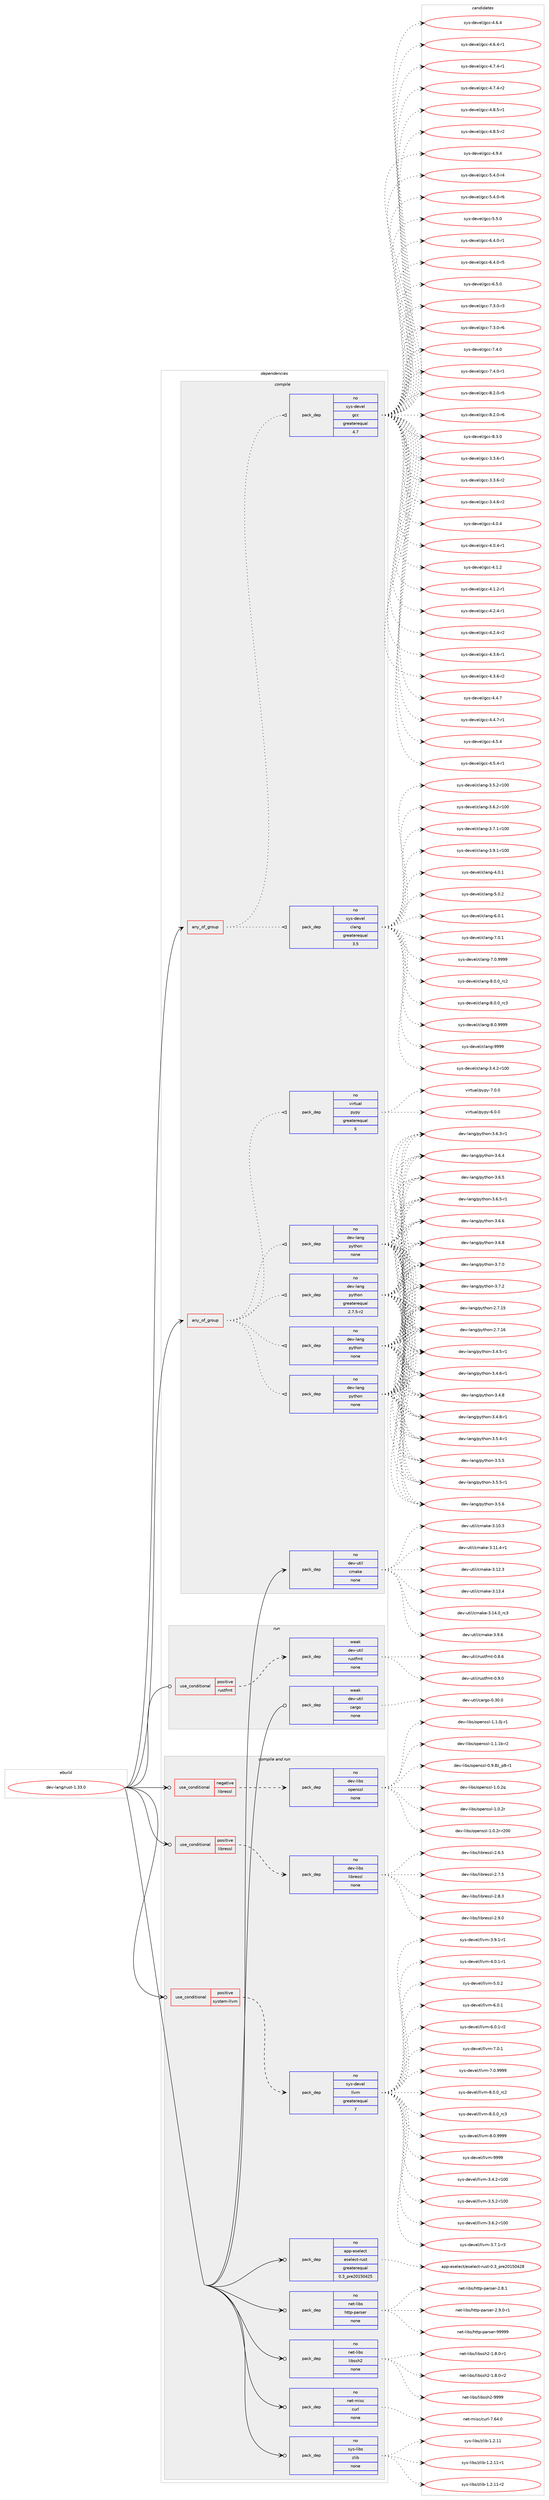 digraph prolog {

# *************
# Graph options
# *************

newrank=true;
concentrate=true;
compound=true;
graph [rankdir=LR,fontname=Helvetica,fontsize=10,ranksep=1.5];#, ranksep=2.5, nodesep=0.2];
edge  [arrowhead=vee];
node  [fontname=Helvetica,fontsize=10];

# **********
# The ebuild
# **********

subgraph cluster_leftcol {
color=gray;
rank=same;
label=<<i>ebuild</i>>;
id [label="dev-lang/rust-1.33.0", color=red, width=4, href="../dev-lang/rust-1.33.0.svg"];
}

# ****************
# The dependencies
# ****************

subgraph cluster_midcol {
color=gray;
label=<<i>dependencies</i>>;
subgraph cluster_compile {
fillcolor="#eeeeee";
style=filled;
label=<<i>compile</i>>;
subgraph any22052 {
dependency1362567 [label=<<TABLE BORDER="0" CELLBORDER="1" CELLSPACING="0" CELLPADDING="4"><TR><TD CELLPADDING="10">any_of_group</TD></TR></TABLE>>, shape=none, color=red];subgraph pack975123 {
dependency1362568 [label=<<TABLE BORDER="0" CELLBORDER="1" CELLSPACING="0" CELLPADDING="4" WIDTH="220"><TR><TD ROWSPAN="6" CELLPADDING="30">pack_dep</TD></TR><TR><TD WIDTH="110">no</TD></TR><TR><TD>dev-lang</TD></TR><TR><TD>python</TD></TR><TR><TD>none</TD></TR><TR><TD></TD></TR></TABLE>>, shape=none, color=blue];
}
dependency1362567:e -> dependency1362568:w [weight=20,style="dotted",arrowhead="oinv"];
subgraph pack975124 {
dependency1362569 [label=<<TABLE BORDER="0" CELLBORDER="1" CELLSPACING="0" CELLPADDING="4" WIDTH="220"><TR><TD ROWSPAN="6" CELLPADDING="30">pack_dep</TD></TR><TR><TD WIDTH="110">no</TD></TR><TR><TD>dev-lang</TD></TR><TR><TD>python</TD></TR><TR><TD>none</TD></TR><TR><TD></TD></TR></TABLE>>, shape=none, color=blue];
}
dependency1362567:e -> dependency1362569:w [weight=20,style="dotted",arrowhead="oinv"];
subgraph pack975125 {
dependency1362570 [label=<<TABLE BORDER="0" CELLBORDER="1" CELLSPACING="0" CELLPADDING="4" WIDTH="220"><TR><TD ROWSPAN="6" CELLPADDING="30">pack_dep</TD></TR><TR><TD WIDTH="110">no</TD></TR><TR><TD>dev-lang</TD></TR><TR><TD>python</TD></TR><TR><TD>none</TD></TR><TR><TD></TD></TR></TABLE>>, shape=none, color=blue];
}
dependency1362567:e -> dependency1362570:w [weight=20,style="dotted",arrowhead="oinv"];
subgraph pack975126 {
dependency1362571 [label=<<TABLE BORDER="0" CELLBORDER="1" CELLSPACING="0" CELLPADDING="4" WIDTH="220"><TR><TD ROWSPAN="6" CELLPADDING="30">pack_dep</TD></TR><TR><TD WIDTH="110">no</TD></TR><TR><TD>dev-lang</TD></TR><TR><TD>python</TD></TR><TR><TD>greaterequal</TD></TR><TR><TD>2.7.5-r2</TD></TR></TABLE>>, shape=none, color=blue];
}
dependency1362567:e -> dependency1362571:w [weight=20,style="dotted",arrowhead="oinv"];
subgraph pack975127 {
dependency1362572 [label=<<TABLE BORDER="0" CELLBORDER="1" CELLSPACING="0" CELLPADDING="4" WIDTH="220"><TR><TD ROWSPAN="6" CELLPADDING="30">pack_dep</TD></TR><TR><TD WIDTH="110">no</TD></TR><TR><TD>virtual</TD></TR><TR><TD>pypy</TD></TR><TR><TD>greaterequal</TD></TR><TR><TD>5</TD></TR></TABLE>>, shape=none, color=blue];
}
dependency1362567:e -> dependency1362572:w [weight=20,style="dotted",arrowhead="oinv"];
}
id:e -> dependency1362567:w [weight=20,style="solid",arrowhead="vee"];
subgraph any22053 {
dependency1362573 [label=<<TABLE BORDER="0" CELLBORDER="1" CELLSPACING="0" CELLPADDING="4"><TR><TD CELLPADDING="10">any_of_group</TD></TR></TABLE>>, shape=none, color=red];subgraph pack975128 {
dependency1362574 [label=<<TABLE BORDER="0" CELLBORDER="1" CELLSPACING="0" CELLPADDING="4" WIDTH="220"><TR><TD ROWSPAN="6" CELLPADDING="30">pack_dep</TD></TR><TR><TD WIDTH="110">no</TD></TR><TR><TD>sys-devel</TD></TR><TR><TD>gcc</TD></TR><TR><TD>greaterequal</TD></TR><TR><TD>4.7</TD></TR></TABLE>>, shape=none, color=blue];
}
dependency1362573:e -> dependency1362574:w [weight=20,style="dotted",arrowhead="oinv"];
subgraph pack975129 {
dependency1362575 [label=<<TABLE BORDER="0" CELLBORDER="1" CELLSPACING="0" CELLPADDING="4" WIDTH="220"><TR><TD ROWSPAN="6" CELLPADDING="30">pack_dep</TD></TR><TR><TD WIDTH="110">no</TD></TR><TR><TD>sys-devel</TD></TR><TR><TD>clang</TD></TR><TR><TD>greaterequal</TD></TR><TR><TD>3.5</TD></TR></TABLE>>, shape=none, color=blue];
}
dependency1362573:e -> dependency1362575:w [weight=20,style="dotted",arrowhead="oinv"];
}
id:e -> dependency1362573:w [weight=20,style="solid",arrowhead="vee"];
subgraph pack975130 {
dependency1362576 [label=<<TABLE BORDER="0" CELLBORDER="1" CELLSPACING="0" CELLPADDING="4" WIDTH="220"><TR><TD ROWSPAN="6" CELLPADDING="30">pack_dep</TD></TR><TR><TD WIDTH="110">no</TD></TR><TR><TD>dev-util</TD></TR><TR><TD>cmake</TD></TR><TR><TD>none</TD></TR><TR><TD></TD></TR></TABLE>>, shape=none, color=blue];
}
id:e -> dependency1362576:w [weight=20,style="solid",arrowhead="vee"];
}
subgraph cluster_compileandrun {
fillcolor="#eeeeee";
style=filled;
label=<<i>compile and run</i>>;
subgraph cond364840 {
dependency1362577 [label=<<TABLE BORDER="0" CELLBORDER="1" CELLSPACING="0" CELLPADDING="4"><TR><TD ROWSPAN="3" CELLPADDING="10">use_conditional</TD></TR><TR><TD>negative</TD></TR><TR><TD>libressl</TD></TR></TABLE>>, shape=none, color=red];
subgraph pack975131 {
dependency1362578 [label=<<TABLE BORDER="0" CELLBORDER="1" CELLSPACING="0" CELLPADDING="4" WIDTH="220"><TR><TD ROWSPAN="6" CELLPADDING="30">pack_dep</TD></TR><TR><TD WIDTH="110">no</TD></TR><TR><TD>dev-libs</TD></TR><TR><TD>openssl</TD></TR><TR><TD>none</TD></TR><TR><TD></TD></TR></TABLE>>, shape=none, color=blue];
}
dependency1362577:e -> dependency1362578:w [weight=20,style="dashed",arrowhead="vee"];
}
id:e -> dependency1362577:w [weight=20,style="solid",arrowhead="odotvee"];
subgraph cond364841 {
dependency1362579 [label=<<TABLE BORDER="0" CELLBORDER="1" CELLSPACING="0" CELLPADDING="4"><TR><TD ROWSPAN="3" CELLPADDING="10">use_conditional</TD></TR><TR><TD>positive</TD></TR><TR><TD>libressl</TD></TR></TABLE>>, shape=none, color=red];
subgraph pack975132 {
dependency1362580 [label=<<TABLE BORDER="0" CELLBORDER="1" CELLSPACING="0" CELLPADDING="4" WIDTH="220"><TR><TD ROWSPAN="6" CELLPADDING="30">pack_dep</TD></TR><TR><TD WIDTH="110">no</TD></TR><TR><TD>dev-libs</TD></TR><TR><TD>libressl</TD></TR><TR><TD>none</TD></TR><TR><TD></TD></TR></TABLE>>, shape=none, color=blue];
}
dependency1362579:e -> dependency1362580:w [weight=20,style="dashed",arrowhead="vee"];
}
id:e -> dependency1362579:w [weight=20,style="solid",arrowhead="odotvee"];
subgraph cond364842 {
dependency1362581 [label=<<TABLE BORDER="0" CELLBORDER="1" CELLSPACING="0" CELLPADDING="4"><TR><TD ROWSPAN="3" CELLPADDING="10">use_conditional</TD></TR><TR><TD>positive</TD></TR><TR><TD>system-llvm</TD></TR></TABLE>>, shape=none, color=red];
subgraph pack975133 {
dependency1362582 [label=<<TABLE BORDER="0" CELLBORDER="1" CELLSPACING="0" CELLPADDING="4" WIDTH="220"><TR><TD ROWSPAN="6" CELLPADDING="30">pack_dep</TD></TR><TR><TD WIDTH="110">no</TD></TR><TR><TD>sys-devel</TD></TR><TR><TD>llvm</TD></TR><TR><TD>greaterequal</TD></TR><TR><TD>7</TD></TR></TABLE>>, shape=none, color=blue];
}
dependency1362581:e -> dependency1362582:w [weight=20,style="dashed",arrowhead="vee"];
}
id:e -> dependency1362581:w [weight=20,style="solid",arrowhead="odotvee"];
subgraph pack975134 {
dependency1362583 [label=<<TABLE BORDER="0" CELLBORDER="1" CELLSPACING="0" CELLPADDING="4" WIDTH="220"><TR><TD ROWSPAN="6" CELLPADDING="30">pack_dep</TD></TR><TR><TD WIDTH="110">no</TD></TR><TR><TD>app-eselect</TD></TR><TR><TD>eselect-rust</TD></TR><TR><TD>greaterequal</TD></TR><TR><TD>0.3_pre20150425</TD></TR></TABLE>>, shape=none, color=blue];
}
id:e -> dependency1362583:w [weight=20,style="solid",arrowhead="odotvee"];
subgraph pack975135 {
dependency1362584 [label=<<TABLE BORDER="0" CELLBORDER="1" CELLSPACING="0" CELLPADDING="4" WIDTH="220"><TR><TD ROWSPAN="6" CELLPADDING="30">pack_dep</TD></TR><TR><TD WIDTH="110">no</TD></TR><TR><TD>net-libs</TD></TR><TR><TD>http-parser</TD></TR><TR><TD>none</TD></TR><TR><TD></TD></TR></TABLE>>, shape=none, color=blue];
}
id:e -> dependency1362584:w [weight=20,style="solid",arrowhead="odotvee"];
subgraph pack975136 {
dependency1362585 [label=<<TABLE BORDER="0" CELLBORDER="1" CELLSPACING="0" CELLPADDING="4" WIDTH="220"><TR><TD ROWSPAN="6" CELLPADDING="30">pack_dep</TD></TR><TR><TD WIDTH="110">no</TD></TR><TR><TD>net-libs</TD></TR><TR><TD>libssh2</TD></TR><TR><TD>none</TD></TR><TR><TD></TD></TR></TABLE>>, shape=none, color=blue];
}
id:e -> dependency1362585:w [weight=20,style="solid",arrowhead="odotvee"];
subgraph pack975137 {
dependency1362586 [label=<<TABLE BORDER="0" CELLBORDER="1" CELLSPACING="0" CELLPADDING="4" WIDTH="220"><TR><TD ROWSPAN="6" CELLPADDING="30">pack_dep</TD></TR><TR><TD WIDTH="110">no</TD></TR><TR><TD>net-misc</TD></TR><TR><TD>curl</TD></TR><TR><TD>none</TD></TR><TR><TD></TD></TR></TABLE>>, shape=none, color=blue];
}
id:e -> dependency1362586:w [weight=20,style="solid",arrowhead="odotvee"];
subgraph pack975138 {
dependency1362587 [label=<<TABLE BORDER="0" CELLBORDER="1" CELLSPACING="0" CELLPADDING="4" WIDTH="220"><TR><TD ROWSPAN="6" CELLPADDING="30">pack_dep</TD></TR><TR><TD WIDTH="110">no</TD></TR><TR><TD>sys-libs</TD></TR><TR><TD>zlib</TD></TR><TR><TD>none</TD></TR><TR><TD></TD></TR></TABLE>>, shape=none, color=blue];
}
id:e -> dependency1362587:w [weight=20,style="solid",arrowhead="odotvee"];
}
subgraph cluster_run {
fillcolor="#eeeeee";
style=filled;
label=<<i>run</i>>;
subgraph cond364843 {
dependency1362588 [label=<<TABLE BORDER="0" CELLBORDER="1" CELLSPACING="0" CELLPADDING="4"><TR><TD ROWSPAN="3" CELLPADDING="10">use_conditional</TD></TR><TR><TD>positive</TD></TR><TR><TD>rustfmt</TD></TR></TABLE>>, shape=none, color=red];
subgraph pack975139 {
dependency1362589 [label=<<TABLE BORDER="0" CELLBORDER="1" CELLSPACING="0" CELLPADDING="4" WIDTH="220"><TR><TD ROWSPAN="6" CELLPADDING="30">pack_dep</TD></TR><TR><TD WIDTH="110">weak</TD></TR><TR><TD>dev-util</TD></TR><TR><TD>rustfmt</TD></TR><TR><TD>none</TD></TR><TR><TD></TD></TR></TABLE>>, shape=none, color=blue];
}
dependency1362588:e -> dependency1362589:w [weight=20,style="dashed",arrowhead="vee"];
}
id:e -> dependency1362588:w [weight=20,style="solid",arrowhead="odot"];
subgraph pack975140 {
dependency1362590 [label=<<TABLE BORDER="0" CELLBORDER="1" CELLSPACING="0" CELLPADDING="4" WIDTH="220"><TR><TD ROWSPAN="6" CELLPADDING="30">pack_dep</TD></TR><TR><TD WIDTH="110">weak</TD></TR><TR><TD>dev-util</TD></TR><TR><TD>cargo</TD></TR><TR><TD>none</TD></TR><TR><TD></TD></TR></TABLE>>, shape=none, color=blue];
}
id:e -> dependency1362590:w [weight=20,style="solid",arrowhead="odot"];
}
}

# **************
# The candidates
# **************

subgraph cluster_choices {
rank=same;
color=gray;
label=<<i>candidates</i>>;

subgraph choice975123 {
color=black;
nodesep=1;
choice10010111845108971101034711212111610411111045504655464953 [label="dev-lang/python-2.7.15", color=red, width=4,href="../dev-lang/python-2.7.15.svg"];
choice10010111845108971101034711212111610411111045504655464954 [label="dev-lang/python-2.7.16", color=red, width=4,href="../dev-lang/python-2.7.16.svg"];
choice1001011184510897110103471121211161041111104551465246534511449 [label="dev-lang/python-3.4.5-r1", color=red, width=4,href="../dev-lang/python-3.4.5-r1.svg"];
choice1001011184510897110103471121211161041111104551465246544511449 [label="dev-lang/python-3.4.6-r1", color=red, width=4,href="../dev-lang/python-3.4.6-r1.svg"];
choice100101118451089711010347112121116104111110455146524656 [label="dev-lang/python-3.4.8", color=red, width=4,href="../dev-lang/python-3.4.8.svg"];
choice1001011184510897110103471121211161041111104551465246564511449 [label="dev-lang/python-3.4.8-r1", color=red, width=4,href="../dev-lang/python-3.4.8-r1.svg"];
choice1001011184510897110103471121211161041111104551465346524511449 [label="dev-lang/python-3.5.4-r1", color=red, width=4,href="../dev-lang/python-3.5.4-r1.svg"];
choice100101118451089711010347112121116104111110455146534653 [label="dev-lang/python-3.5.5", color=red, width=4,href="../dev-lang/python-3.5.5.svg"];
choice1001011184510897110103471121211161041111104551465346534511449 [label="dev-lang/python-3.5.5-r1", color=red, width=4,href="../dev-lang/python-3.5.5-r1.svg"];
choice100101118451089711010347112121116104111110455146534654 [label="dev-lang/python-3.5.6", color=red, width=4,href="../dev-lang/python-3.5.6.svg"];
choice1001011184510897110103471121211161041111104551465446514511449 [label="dev-lang/python-3.6.3-r1", color=red, width=4,href="../dev-lang/python-3.6.3-r1.svg"];
choice100101118451089711010347112121116104111110455146544652 [label="dev-lang/python-3.6.4", color=red, width=4,href="../dev-lang/python-3.6.4.svg"];
choice100101118451089711010347112121116104111110455146544653 [label="dev-lang/python-3.6.5", color=red, width=4,href="../dev-lang/python-3.6.5.svg"];
choice1001011184510897110103471121211161041111104551465446534511449 [label="dev-lang/python-3.6.5-r1", color=red, width=4,href="../dev-lang/python-3.6.5-r1.svg"];
choice100101118451089711010347112121116104111110455146544654 [label="dev-lang/python-3.6.6", color=red, width=4,href="../dev-lang/python-3.6.6.svg"];
choice100101118451089711010347112121116104111110455146544656 [label="dev-lang/python-3.6.8", color=red, width=4,href="../dev-lang/python-3.6.8.svg"];
choice100101118451089711010347112121116104111110455146554648 [label="dev-lang/python-3.7.0", color=red, width=4,href="../dev-lang/python-3.7.0.svg"];
choice100101118451089711010347112121116104111110455146554650 [label="dev-lang/python-3.7.2", color=red, width=4,href="../dev-lang/python-3.7.2.svg"];
dependency1362568:e -> choice10010111845108971101034711212111610411111045504655464953:w [style=dotted,weight="100"];
dependency1362568:e -> choice10010111845108971101034711212111610411111045504655464954:w [style=dotted,weight="100"];
dependency1362568:e -> choice1001011184510897110103471121211161041111104551465246534511449:w [style=dotted,weight="100"];
dependency1362568:e -> choice1001011184510897110103471121211161041111104551465246544511449:w [style=dotted,weight="100"];
dependency1362568:e -> choice100101118451089711010347112121116104111110455146524656:w [style=dotted,weight="100"];
dependency1362568:e -> choice1001011184510897110103471121211161041111104551465246564511449:w [style=dotted,weight="100"];
dependency1362568:e -> choice1001011184510897110103471121211161041111104551465346524511449:w [style=dotted,weight="100"];
dependency1362568:e -> choice100101118451089711010347112121116104111110455146534653:w [style=dotted,weight="100"];
dependency1362568:e -> choice1001011184510897110103471121211161041111104551465346534511449:w [style=dotted,weight="100"];
dependency1362568:e -> choice100101118451089711010347112121116104111110455146534654:w [style=dotted,weight="100"];
dependency1362568:e -> choice1001011184510897110103471121211161041111104551465446514511449:w [style=dotted,weight="100"];
dependency1362568:e -> choice100101118451089711010347112121116104111110455146544652:w [style=dotted,weight="100"];
dependency1362568:e -> choice100101118451089711010347112121116104111110455146544653:w [style=dotted,weight="100"];
dependency1362568:e -> choice1001011184510897110103471121211161041111104551465446534511449:w [style=dotted,weight="100"];
dependency1362568:e -> choice100101118451089711010347112121116104111110455146544654:w [style=dotted,weight="100"];
dependency1362568:e -> choice100101118451089711010347112121116104111110455146544656:w [style=dotted,weight="100"];
dependency1362568:e -> choice100101118451089711010347112121116104111110455146554648:w [style=dotted,weight="100"];
dependency1362568:e -> choice100101118451089711010347112121116104111110455146554650:w [style=dotted,weight="100"];
}
subgraph choice975124 {
color=black;
nodesep=1;
choice10010111845108971101034711212111610411111045504655464953 [label="dev-lang/python-2.7.15", color=red, width=4,href="../dev-lang/python-2.7.15.svg"];
choice10010111845108971101034711212111610411111045504655464954 [label="dev-lang/python-2.7.16", color=red, width=4,href="../dev-lang/python-2.7.16.svg"];
choice1001011184510897110103471121211161041111104551465246534511449 [label="dev-lang/python-3.4.5-r1", color=red, width=4,href="../dev-lang/python-3.4.5-r1.svg"];
choice1001011184510897110103471121211161041111104551465246544511449 [label="dev-lang/python-3.4.6-r1", color=red, width=4,href="../dev-lang/python-3.4.6-r1.svg"];
choice100101118451089711010347112121116104111110455146524656 [label="dev-lang/python-3.4.8", color=red, width=4,href="../dev-lang/python-3.4.8.svg"];
choice1001011184510897110103471121211161041111104551465246564511449 [label="dev-lang/python-3.4.8-r1", color=red, width=4,href="../dev-lang/python-3.4.8-r1.svg"];
choice1001011184510897110103471121211161041111104551465346524511449 [label="dev-lang/python-3.5.4-r1", color=red, width=4,href="../dev-lang/python-3.5.4-r1.svg"];
choice100101118451089711010347112121116104111110455146534653 [label="dev-lang/python-3.5.5", color=red, width=4,href="../dev-lang/python-3.5.5.svg"];
choice1001011184510897110103471121211161041111104551465346534511449 [label="dev-lang/python-3.5.5-r1", color=red, width=4,href="../dev-lang/python-3.5.5-r1.svg"];
choice100101118451089711010347112121116104111110455146534654 [label="dev-lang/python-3.5.6", color=red, width=4,href="../dev-lang/python-3.5.6.svg"];
choice1001011184510897110103471121211161041111104551465446514511449 [label="dev-lang/python-3.6.3-r1", color=red, width=4,href="../dev-lang/python-3.6.3-r1.svg"];
choice100101118451089711010347112121116104111110455146544652 [label="dev-lang/python-3.6.4", color=red, width=4,href="../dev-lang/python-3.6.4.svg"];
choice100101118451089711010347112121116104111110455146544653 [label="dev-lang/python-3.6.5", color=red, width=4,href="../dev-lang/python-3.6.5.svg"];
choice1001011184510897110103471121211161041111104551465446534511449 [label="dev-lang/python-3.6.5-r1", color=red, width=4,href="../dev-lang/python-3.6.5-r1.svg"];
choice100101118451089711010347112121116104111110455146544654 [label="dev-lang/python-3.6.6", color=red, width=4,href="../dev-lang/python-3.6.6.svg"];
choice100101118451089711010347112121116104111110455146544656 [label="dev-lang/python-3.6.8", color=red, width=4,href="../dev-lang/python-3.6.8.svg"];
choice100101118451089711010347112121116104111110455146554648 [label="dev-lang/python-3.7.0", color=red, width=4,href="../dev-lang/python-3.7.0.svg"];
choice100101118451089711010347112121116104111110455146554650 [label="dev-lang/python-3.7.2", color=red, width=4,href="../dev-lang/python-3.7.2.svg"];
dependency1362569:e -> choice10010111845108971101034711212111610411111045504655464953:w [style=dotted,weight="100"];
dependency1362569:e -> choice10010111845108971101034711212111610411111045504655464954:w [style=dotted,weight="100"];
dependency1362569:e -> choice1001011184510897110103471121211161041111104551465246534511449:w [style=dotted,weight="100"];
dependency1362569:e -> choice1001011184510897110103471121211161041111104551465246544511449:w [style=dotted,weight="100"];
dependency1362569:e -> choice100101118451089711010347112121116104111110455146524656:w [style=dotted,weight="100"];
dependency1362569:e -> choice1001011184510897110103471121211161041111104551465246564511449:w [style=dotted,weight="100"];
dependency1362569:e -> choice1001011184510897110103471121211161041111104551465346524511449:w [style=dotted,weight="100"];
dependency1362569:e -> choice100101118451089711010347112121116104111110455146534653:w [style=dotted,weight="100"];
dependency1362569:e -> choice1001011184510897110103471121211161041111104551465346534511449:w [style=dotted,weight="100"];
dependency1362569:e -> choice100101118451089711010347112121116104111110455146534654:w [style=dotted,weight="100"];
dependency1362569:e -> choice1001011184510897110103471121211161041111104551465446514511449:w [style=dotted,weight="100"];
dependency1362569:e -> choice100101118451089711010347112121116104111110455146544652:w [style=dotted,weight="100"];
dependency1362569:e -> choice100101118451089711010347112121116104111110455146544653:w [style=dotted,weight="100"];
dependency1362569:e -> choice1001011184510897110103471121211161041111104551465446534511449:w [style=dotted,weight="100"];
dependency1362569:e -> choice100101118451089711010347112121116104111110455146544654:w [style=dotted,weight="100"];
dependency1362569:e -> choice100101118451089711010347112121116104111110455146544656:w [style=dotted,weight="100"];
dependency1362569:e -> choice100101118451089711010347112121116104111110455146554648:w [style=dotted,weight="100"];
dependency1362569:e -> choice100101118451089711010347112121116104111110455146554650:w [style=dotted,weight="100"];
}
subgraph choice975125 {
color=black;
nodesep=1;
choice10010111845108971101034711212111610411111045504655464953 [label="dev-lang/python-2.7.15", color=red, width=4,href="../dev-lang/python-2.7.15.svg"];
choice10010111845108971101034711212111610411111045504655464954 [label="dev-lang/python-2.7.16", color=red, width=4,href="../dev-lang/python-2.7.16.svg"];
choice1001011184510897110103471121211161041111104551465246534511449 [label="dev-lang/python-3.4.5-r1", color=red, width=4,href="../dev-lang/python-3.4.5-r1.svg"];
choice1001011184510897110103471121211161041111104551465246544511449 [label="dev-lang/python-3.4.6-r1", color=red, width=4,href="../dev-lang/python-3.4.6-r1.svg"];
choice100101118451089711010347112121116104111110455146524656 [label="dev-lang/python-3.4.8", color=red, width=4,href="../dev-lang/python-3.4.8.svg"];
choice1001011184510897110103471121211161041111104551465246564511449 [label="dev-lang/python-3.4.8-r1", color=red, width=4,href="../dev-lang/python-3.4.8-r1.svg"];
choice1001011184510897110103471121211161041111104551465346524511449 [label="dev-lang/python-3.5.4-r1", color=red, width=4,href="../dev-lang/python-3.5.4-r1.svg"];
choice100101118451089711010347112121116104111110455146534653 [label="dev-lang/python-3.5.5", color=red, width=4,href="../dev-lang/python-3.5.5.svg"];
choice1001011184510897110103471121211161041111104551465346534511449 [label="dev-lang/python-3.5.5-r1", color=red, width=4,href="../dev-lang/python-3.5.5-r1.svg"];
choice100101118451089711010347112121116104111110455146534654 [label="dev-lang/python-3.5.6", color=red, width=4,href="../dev-lang/python-3.5.6.svg"];
choice1001011184510897110103471121211161041111104551465446514511449 [label="dev-lang/python-3.6.3-r1", color=red, width=4,href="../dev-lang/python-3.6.3-r1.svg"];
choice100101118451089711010347112121116104111110455146544652 [label="dev-lang/python-3.6.4", color=red, width=4,href="../dev-lang/python-3.6.4.svg"];
choice100101118451089711010347112121116104111110455146544653 [label="dev-lang/python-3.6.5", color=red, width=4,href="../dev-lang/python-3.6.5.svg"];
choice1001011184510897110103471121211161041111104551465446534511449 [label="dev-lang/python-3.6.5-r1", color=red, width=4,href="../dev-lang/python-3.6.5-r1.svg"];
choice100101118451089711010347112121116104111110455146544654 [label="dev-lang/python-3.6.6", color=red, width=4,href="../dev-lang/python-3.6.6.svg"];
choice100101118451089711010347112121116104111110455146544656 [label="dev-lang/python-3.6.8", color=red, width=4,href="../dev-lang/python-3.6.8.svg"];
choice100101118451089711010347112121116104111110455146554648 [label="dev-lang/python-3.7.0", color=red, width=4,href="../dev-lang/python-3.7.0.svg"];
choice100101118451089711010347112121116104111110455146554650 [label="dev-lang/python-3.7.2", color=red, width=4,href="../dev-lang/python-3.7.2.svg"];
dependency1362570:e -> choice10010111845108971101034711212111610411111045504655464953:w [style=dotted,weight="100"];
dependency1362570:e -> choice10010111845108971101034711212111610411111045504655464954:w [style=dotted,weight="100"];
dependency1362570:e -> choice1001011184510897110103471121211161041111104551465246534511449:w [style=dotted,weight="100"];
dependency1362570:e -> choice1001011184510897110103471121211161041111104551465246544511449:w [style=dotted,weight="100"];
dependency1362570:e -> choice100101118451089711010347112121116104111110455146524656:w [style=dotted,weight="100"];
dependency1362570:e -> choice1001011184510897110103471121211161041111104551465246564511449:w [style=dotted,weight="100"];
dependency1362570:e -> choice1001011184510897110103471121211161041111104551465346524511449:w [style=dotted,weight="100"];
dependency1362570:e -> choice100101118451089711010347112121116104111110455146534653:w [style=dotted,weight="100"];
dependency1362570:e -> choice1001011184510897110103471121211161041111104551465346534511449:w [style=dotted,weight="100"];
dependency1362570:e -> choice100101118451089711010347112121116104111110455146534654:w [style=dotted,weight="100"];
dependency1362570:e -> choice1001011184510897110103471121211161041111104551465446514511449:w [style=dotted,weight="100"];
dependency1362570:e -> choice100101118451089711010347112121116104111110455146544652:w [style=dotted,weight="100"];
dependency1362570:e -> choice100101118451089711010347112121116104111110455146544653:w [style=dotted,weight="100"];
dependency1362570:e -> choice1001011184510897110103471121211161041111104551465446534511449:w [style=dotted,weight="100"];
dependency1362570:e -> choice100101118451089711010347112121116104111110455146544654:w [style=dotted,weight="100"];
dependency1362570:e -> choice100101118451089711010347112121116104111110455146544656:w [style=dotted,weight="100"];
dependency1362570:e -> choice100101118451089711010347112121116104111110455146554648:w [style=dotted,weight="100"];
dependency1362570:e -> choice100101118451089711010347112121116104111110455146554650:w [style=dotted,weight="100"];
}
subgraph choice975126 {
color=black;
nodesep=1;
choice10010111845108971101034711212111610411111045504655464953 [label="dev-lang/python-2.7.15", color=red, width=4,href="../dev-lang/python-2.7.15.svg"];
choice10010111845108971101034711212111610411111045504655464954 [label="dev-lang/python-2.7.16", color=red, width=4,href="../dev-lang/python-2.7.16.svg"];
choice1001011184510897110103471121211161041111104551465246534511449 [label="dev-lang/python-3.4.5-r1", color=red, width=4,href="../dev-lang/python-3.4.5-r1.svg"];
choice1001011184510897110103471121211161041111104551465246544511449 [label="dev-lang/python-3.4.6-r1", color=red, width=4,href="../dev-lang/python-3.4.6-r1.svg"];
choice100101118451089711010347112121116104111110455146524656 [label="dev-lang/python-3.4.8", color=red, width=4,href="../dev-lang/python-3.4.8.svg"];
choice1001011184510897110103471121211161041111104551465246564511449 [label="dev-lang/python-3.4.8-r1", color=red, width=4,href="../dev-lang/python-3.4.8-r1.svg"];
choice1001011184510897110103471121211161041111104551465346524511449 [label="dev-lang/python-3.5.4-r1", color=red, width=4,href="../dev-lang/python-3.5.4-r1.svg"];
choice100101118451089711010347112121116104111110455146534653 [label="dev-lang/python-3.5.5", color=red, width=4,href="../dev-lang/python-3.5.5.svg"];
choice1001011184510897110103471121211161041111104551465346534511449 [label="dev-lang/python-3.5.5-r1", color=red, width=4,href="../dev-lang/python-3.5.5-r1.svg"];
choice100101118451089711010347112121116104111110455146534654 [label="dev-lang/python-3.5.6", color=red, width=4,href="../dev-lang/python-3.5.6.svg"];
choice1001011184510897110103471121211161041111104551465446514511449 [label="dev-lang/python-3.6.3-r1", color=red, width=4,href="../dev-lang/python-3.6.3-r1.svg"];
choice100101118451089711010347112121116104111110455146544652 [label="dev-lang/python-3.6.4", color=red, width=4,href="../dev-lang/python-3.6.4.svg"];
choice100101118451089711010347112121116104111110455146544653 [label="dev-lang/python-3.6.5", color=red, width=4,href="../dev-lang/python-3.6.5.svg"];
choice1001011184510897110103471121211161041111104551465446534511449 [label="dev-lang/python-3.6.5-r1", color=red, width=4,href="../dev-lang/python-3.6.5-r1.svg"];
choice100101118451089711010347112121116104111110455146544654 [label="dev-lang/python-3.6.6", color=red, width=4,href="../dev-lang/python-3.6.6.svg"];
choice100101118451089711010347112121116104111110455146544656 [label="dev-lang/python-3.6.8", color=red, width=4,href="../dev-lang/python-3.6.8.svg"];
choice100101118451089711010347112121116104111110455146554648 [label="dev-lang/python-3.7.0", color=red, width=4,href="../dev-lang/python-3.7.0.svg"];
choice100101118451089711010347112121116104111110455146554650 [label="dev-lang/python-3.7.2", color=red, width=4,href="../dev-lang/python-3.7.2.svg"];
dependency1362571:e -> choice10010111845108971101034711212111610411111045504655464953:w [style=dotted,weight="100"];
dependency1362571:e -> choice10010111845108971101034711212111610411111045504655464954:w [style=dotted,weight="100"];
dependency1362571:e -> choice1001011184510897110103471121211161041111104551465246534511449:w [style=dotted,weight="100"];
dependency1362571:e -> choice1001011184510897110103471121211161041111104551465246544511449:w [style=dotted,weight="100"];
dependency1362571:e -> choice100101118451089711010347112121116104111110455146524656:w [style=dotted,weight="100"];
dependency1362571:e -> choice1001011184510897110103471121211161041111104551465246564511449:w [style=dotted,weight="100"];
dependency1362571:e -> choice1001011184510897110103471121211161041111104551465346524511449:w [style=dotted,weight="100"];
dependency1362571:e -> choice100101118451089711010347112121116104111110455146534653:w [style=dotted,weight="100"];
dependency1362571:e -> choice1001011184510897110103471121211161041111104551465346534511449:w [style=dotted,weight="100"];
dependency1362571:e -> choice100101118451089711010347112121116104111110455146534654:w [style=dotted,weight="100"];
dependency1362571:e -> choice1001011184510897110103471121211161041111104551465446514511449:w [style=dotted,weight="100"];
dependency1362571:e -> choice100101118451089711010347112121116104111110455146544652:w [style=dotted,weight="100"];
dependency1362571:e -> choice100101118451089711010347112121116104111110455146544653:w [style=dotted,weight="100"];
dependency1362571:e -> choice1001011184510897110103471121211161041111104551465446534511449:w [style=dotted,weight="100"];
dependency1362571:e -> choice100101118451089711010347112121116104111110455146544654:w [style=dotted,weight="100"];
dependency1362571:e -> choice100101118451089711010347112121116104111110455146544656:w [style=dotted,weight="100"];
dependency1362571:e -> choice100101118451089711010347112121116104111110455146554648:w [style=dotted,weight="100"];
dependency1362571:e -> choice100101118451089711010347112121116104111110455146554650:w [style=dotted,weight="100"];
}
subgraph choice975127 {
color=black;
nodesep=1;
choice1181051141161179710847112121112121455446484648 [label="virtual/pypy-6.0.0", color=red, width=4,href="../virtual/pypy-6.0.0.svg"];
choice1181051141161179710847112121112121455546484648 [label="virtual/pypy-7.0.0", color=red, width=4,href="../virtual/pypy-7.0.0.svg"];
dependency1362572:e -> choice1181051141161179710847112121112121455446484648:w [style=dotted,weight="100"];
dependency1362572:e -> choice1181051141161179710847112121112121455546484648:w [style=dotted,weight="100"];
}
subgraph choice975128 {
color=black;
nodesep=1;
choice115121115451001011181011084710399994551465146544511449 [label="sys-devel/gcc-3.3.6-r1", color=red, width=4,href="../sys-devel/gcc-3.3.6-r1.svg"];
choice115121115451001011181011084710399994551465146544511450 [label="sys-devel/gcc-3.3.6-r2", color=red, width=4,href="../sys-devel/gcc-3.3.6-r2.svg"];
choice115121115451001011181011084710399994551465246544511450 [label="sys-devel/gcc-3.4.6-r2", color=red, width=4,href="../sys-devel/gcc-3.4.6-r2.svg"];
choice11512111545100101118101108471039999455246484652 [label="sys-devel/gcc-4.0.4", color=red, width=4,href="../sys-devel/gcc-4.0.4.svg"];
choice115121115451001011181011084710399994552464846524511449 [label="sys-devel/gcc-4.0.4-r1", color=red, width=4,href="../sys-devel/gcc-4.0.4-r1.svg"];
choice11512111545100101118101108471039999455246494650 [label="sys-devel/gcc-4.1.2", color=red, width=4,href="../sys-devel/gcc-4.1.2.svg"];
choice115121115451001011181011084710399994552464946504511449 [label="sys-devel/gcc-4.1.2-r1", color=red, width=4,href="../sys-devel/gcc-4.1.2-r1.svg"];
choice115121115451001011181011084710399994552465046524511449 [label="sys-devel/gcc-4.2.4-r1", color=red, width=4,href="../sys-devel/gcc-4.2.4-r1.svg"];
choice115121115451001011181011084710399994552465046524511450 [label="sys-devel/gcc-4.2.4-r2", color=red, width=4,href="../sys-devel/gcc-4.2.4-r2.svg"];
choice115121115451001011181011084710399994552465146544511449 [label="sys-devel/gcc-4.3.6-r1", color=red, width=4,href="../sys-devel/gcc-4.3.6-r1.svg"];
choice115121115451001011181011084710399994552465146544511450 [label="sys-devel/gcc-4.3.6-r2", color=red, width=4,href="../sys-devel/gcc-4.3.6-r2.svg"];
choice11512111545100101118101108471039999455246524655 [label="sys-devel/gcc-4.4.7", color=red, width=4,href="../sys-devel/gcc-4.4.7.svg"];
choice115121115451001011181011084710399994552465246554511449 [label="sys-devel/gcc-4.4.7-r1", color=red, width=4,href="../sys-devel/gcc-4.4.7-r1.svg"];
choice11512111545100101118101108471039999455246534652 [label="sys-devel/gcc-4.5.4", color=red, width=4,href="../sys-devel/gcc-4.5.4.svg"];
choice115121115451001011181011084710399994552465346524511449 [label="sys-devel/gcc-4.5.4-r1", color=red, width=4,href="../sys-devel/gcc-4.5.4-r1.svg"];
choice11512111545100101118101108471039999455246544652 [label="sys-devel/gcc-4.6.4", color=red, width=4,href="../sys-devel/gcc-4.6.4.svg"];
choice115121115451001011181011084710399994552465446524511449 [label="sys-devel/gcc-4.6.4-r1", color=red, width=4,href="../sys-devel/gcc-4.6.4-r1.svg"];
choice115121115451001011181011084710399994552465546524511449 [label="sys-devel/gcc-4.7.4-r1", color=red, width=4,href="../sys-devel/gcc-4.7.4-r1.svg"];
choice115121115451001011181011084710399994552465546524511450 [label="sys-devel/gcc-4.7.4-r2", color=red, width=4,href="../sys-devel/gcc-4.7.4-r2.svg"];
choice115121115451001011181011084710399994552465646534511449 [label="sys-devel/gcc-4.8.5-r1", color=red, width=4,href="../sys-devel/gcc-4.8.5-r1.svg"];
choice115121115451001011181011084710399994552465646534511450 [label="sys-devel/gcc-4.8.5-r2", color=red, width=4,href="../sys-devel/gcc-4.8.5-r2.svg"];
choice11512111545100101118101108471039999455246574652 [label="sys-devel/gcc-4.9.4", color=red, width=4,href="../sys-devel/gcc-4.9.4.svg"];
choice115121115451001011181011084710399994553465246484511452 [label="sys-devel/gcc-5.4.0-r4", color=red, width=4,href="../sys-devel/gcc-5.4.0-r4.svg"];
choice115121115451001011181011084710399994553465246484511454 [label="sys-devel/gcc-5.4.0-r6", color=red, width=4,href="../sys-devel/gcc-5.4.0-r6.svg"];
choice11512111545100101118101108471039999455346534648 [label="sys-devel/gcc-5.5.0", color=red, width=4,href="../sys-devel/gcc-5.5.0.svg"];
choice115121115451001011181011084710399994554465246484511449 [label="sys-devel/gcc-6.4.0-r1", color=red, width=4,href="../sys-devel/gcc-6.4.0-r1.svg"];
choice115121115451001011181011084710399994554465246484511453 [label="sys-devel/gcc-6.4.0-r5", color=red, width=4,href="../sys-devel/gcc-6.4.0-r5.svg"];
choice11512111545100101118101108471039999455446534648 [label="sys-devel/gcc-6.5.0", color=red, width=4,href="../sys-devel/gcc-6.5.0.svg"];
choice115121115451001011181011084710399994555465146484511451 [label="sys-devel/gcc-7.3.0-r3", color=red, width=4,href="../sys-devel/gcc-7.3.0-r3.svg"];
choice115121115451001011181011084710399994555465146484511454 [label="sys-devel/gcc-7.3.0-r6", color=red, width=4,href="../sys-devel/gcc-7.3.0-r6.svg"];
choice11512111545100101118101108471039999455546524648 [label="sys-devel/gcc-7.4.0", color=red, width=4,href="../sys-devel/gcc-7.4.0.svg"];
choice115121115451001011181011084710399994555465246484511449 [label="sys-devel/gcc-7.4.0-r1", color=red, width=4,href="../sys-devel/gcc-7.4.0-r1.svg"];
choice115121115451001011181011084710399994556465046484511453 [label="sys-devel/gcc-8.2.0-r5", color=red, width=4,href="../sys-devel/gcc-8.2.0-r5.svg"];
choice115121115451001011181011084710399994556465046484511454 [label="sys-devel/gcc-8.2.0-r6", color=red, width=4,href="../sys-devel/gcc-8.2.0-r6.svg"];
choice11512111545100101118101108471039999455646514648 [label="sys-devel/gcc-8.3.0", color=red, width=4,href="../sys-devel/gcc-8.3.0.svg"];
dependency1362574:e -> choice115121115451001011181011084710399994551465146544511449:w [style=dotted,weight="100"];
dependency1362574:e -> choice115121115451001011181011084710399994551465146544511450:w [style=dotted,weight="100"];
dependency1362574:e -> choice115121115451001011181011084710399994551465246544511450:w [style=dotted,weight="100"];
dependency1362574:e -> choice11512111545100101118101108471039999455246484652:w [style=dotted,weight="100"];
dependency1362574:e -> choice115121115451001011181011084710399994552464846524511449:w [style=dotted,weight="100"];
dependency1362574:e -> choice11512111545100101118101108471039999455246494650:w [style=dotted,weight="100"];
dependency1362574:e -> choice115121115451001011181011084710399994552464946504511449:w [style=dotted,weight="100"];
dependency1362574:e -> choice115121115451001011181011084710399994552465046524511449:w [style=dotted,weight="100"];
dependency1362574:e -> choice115121115451001011181011084710399994552465046524511450:w [style=dotted,weight="100"];
dependency1362574:e -> choice115121115451001011181011084710399994552465146544511449:w [style=dotted,weight="100"];
dependency1362574:e -> choice115121115451001011181011084710399994552465146544511450:w [style=dotted,weight="100"];
dependency1362574:e -> choice11512111545100101118101108471039999455246524655:w [style=dotted,weight="100"];
dependency1362574:e -> choice115121115451001011181011084710399994552465246554511449:w [style=dotted,weight="100"];
dependency1362574:e -> choice11512111545100101118101108471039999455246534652:w [style=dotted,weight="100"];
dependency1362574:e -> choice115121115451001011181011084710399994552465346524511449:w [style=dotted,weight="100"];
dependency1362574:e -> choice11512111545100101118101108471039999455246544652:w [style=dotted,weight="100"];
dependency1362574:e -> choice115121115451001011181011084710399994552465446524511449:w [style=dotted,weight="100"];
dependency1362574:e -> choice115121115451001011181011084710399994552465546524511449:w [style=dotted,weight="100"];
dependency1362574:e -> choice115121115451001011181011084710399994552465546524511450:w [style=dotted,weight="100"];
dependency1362574:e -> choice115121115451001011181011084710399994552465646534511449:w [style=dotted,weight="100"];
dependency1362574:e -> choice115121115451001011181011084710399994552465646534511450:w [style=dotted,weight="100"];
dependency1362574:e -> choice11512111545100101118101108471039999455246574652:w [style=dotted,weight="100"];
dependency1362574:e -> choice115121115451001011181011084710399994553465246484511452:w [style=dotted,weight="100"];
dependency1362574:e -> choice115121115451001011181011084710399994553465246484511454:w [style=dotted,weight="100"];
dependency1362574:e -> choice11512111545100101118101108471039999455346534648:w [style=dotted,weight="100"];
dependency1362574:e -> choice115121115451001011181011084710399994554465246484511449:w [style=dotted,weight="100"];
dependency1362574:e -> choice115121115451001011181011084710399994554465246484511453:w [style=dotted,weight="100"];
dependency1362574:e -> choice11512111545100101118101108471039999455446534648:w [style=dotted,weight="100"];
dependency1362574:e -> choice115121115451001011181011084710399994555465146484511451:w [style=dotted,weight="100"];
dependency1362574:e -> choice115121115451001011181011084710399994555465146484511454:w [style=dotted,weight="100"];
dependency1362574:e -> choice11512111545100101118101108471039999455546524648:w [style=dotted,weight="100"];
dependency1362574:e -> choice115121115451001011181011084710399994555465246484511449:w [style=dotted,weight="100"];
dependency1362574:e -> choice115121115451001011181011084710399994556465046484511453:w [style=dotted,weight="100"];
dependency1362574:e -> choice115121115451001011181011084710399994556465046484511454:w [style=dotted,weight="100"];
dependency1362574:e -> choice11512111545100101118101108471039999455646514648:w [style=dotted,weight="100"];
}
subgraph choice975129 {
color=black;
nodesep=1;
choice1151211154510010111810110847991089711010345514652465045114494848 [label="sys-devel/clang-3.4.2-r100", color=red, width=4,href="../sys-devel/clang-3.4.2-r100.svg"];
choice1151211154510010111810110847991089711010345514653465045114494848 [label="sys-devel/clang-3.5.2-r100", color=red, width=4,href="../sys-devel/clang-3.5.2-r100.svg"];
choice1151211154510010111810110847991089711010345514654465045114494848 [label="sys-devel/clang-3.6.2-r100", color=red, width=4,href="../sys-devel/clang-3.6.2-r100.svg"];
choice1151211154510010111810110847991089711010345514655464945114494848 [label="sys-devel/clang-3.7.1-r100", color=red, width=4,href="../sys-devel/clang-3.7.1-r100.svg"];
choice1151211154510010111810110847991089711010345514657464945114494848 [label="sys-devel/clang-3.9.1-r100", color=red, width=4,href="../sys-devel/clang-3.9.1-r100.svg"];
choice11512111545100101118101108479910897110103455246484649 [label="sys-devel/clang-4.0.1", color=red, width=4,href="../sys-devel/clang-4.0.1.svg"];
choice11512111545100101118101108479910897110103455346484650 [label="sys-devel/clang-5.0.2", color=red, width=4,href="../sys-devel/clang-5.0.2.svg"];
choice11512111545100101118101108479910897110103455446484649 [label="sys-devel/clang-6.0.1", color=red, width=4,href="../sys-devel/clang-6.0.1.svg"];
choice11512111545100101118101108479910897110103455546484649 [label="sys-devel/clang-7.0.1", color=red, width=4,href="../sys-devel/clang-7.0.1.svg"];
choice11512111545100101118101108479910897110103455546484657575757 [label="sys-devel/clang-7.0.9999", color=red, width=4,href="../sys-devel/clang-7.0.9999.svg"];
choice11512111545100101118101108479910897110103455646484648951149950 [label="sys-devel/clang-8.0.0_rc2", color=red, width=4,href="../sys-devel/clang-8.0.0_rc2.svg"];
choice11512111545100101118101108479910897110103455646484648951149951 [label="sys-devel/clang-8.0.0_rc3", color=red, width=4,href="../sys-devel/clang-8.0.0_rc3.svg"];
choice11512111545100101118101108479910897110103455646484657575757 [label="sys-devel/clang-8.0.9999", color=red, width=4,href="../sys-devel/clang-8.0.9999.svg"];
choice115121115451001011181011084799108971101034557575757 [label="sys-devel/clang-9999", color=red, width=4,href="../sys-devel/clang-9999.svg"];
dependency1362575:e -> choice1151211154510010111810110847991089711010345514652465045114494848:w [style=dotted,weight="100"];
dependency1362575:e -> choice1151211154510010111810110847991089711010345514653465045114494848:w [style=dotted,weight="100"];
dependency1362575:e -> choice1151211154510010111810110847991089711010345514654465045114494848:w [style=dotted,weight="100"];
dependency1362575:e -> choice1151211154510010111810110847991089711010345514655464945114494848:w [style=dotted,weight="100"];
dependency1362575:e -> choice1151211154510010111810110847991089711010345514657464945114494848:w [style=dotted,weight="100"];
dependency1362575:e -> choice11512111545100101118101108479910897110103455246484649:w [style=dotted,weight="100"];
dependency1362575:e -> choice11512111545100101118101108479910897110103455346484650:w [style=dotted,weight="100"];
dependency1362575:e -> choice11512111545100101118101108479910897110103455446484649:w [style=dotted,weight="100"];
dependency1362575:e -> choice11512111545100101118101108479910897110103455546484649:w [style=dotted,weight="100"];
dependency1362575:e -> choice11512111545100101118101108479910897110103455546484657575757:w [style=dotted,weight="100"];
dependency1362575:e -> choice11512111545100101118101108479910897110103455646484648951149950:w [style=dotted,weight="100"];
dependency1362575:e -> choice11512111545100101118101108479910897110103455646484648951149951:w [style=dotted,weight="100"];
dependency1362575:e -> choice11512111545100101118101108479910897110103455646484657575757:w [style=dotted,weight="100"];
dependency1362575:e -> choice115121115451001011181011084799108971101034557575757:w [style=dotted,weight="100"];
}
subgraph choice975130 {
color=black;
nodesep=1;
choice1001011184511711610510847991099710710145514649484651 [label="dev-util/cmake-3.10.3", color=red, width=4,href="../dev-util/cmake-3.10.3.svg"];
choice10010111845117116105108479910997107101455146494946524511449 [label="dev-util/cmake-3.11.4-r1", color=red, width=4,href="../dev-util/cmake-3.11.4-r1.svg"];
choice1001011184511711610510847991099710710145514649504651 [label="dev-util/cmake-3.12.3", color=red, width=4,href="../dev-util/cmake-3.12.3.svg"];
choice1001011184511711610510847991099710710145514649514652 [label="dev-util/cmake-3.13.4", color=red, width=4,href="../dev-util/cmake-3.13.4.svg"];
choice1001011184511711610510847991099710710145514649524648951149951 [label="dev-util/cmake-3.14.0_rc3", color=red, width=4,href="../dev-util/cmake-3.14.0_rc3.svg"];
choice10010111845117116105108479910997107101455146574654 [label="dev-util/cmake-3.9.6", color=red, width=4,href="../dev-util/cmake-3.9.6.svg"];
dependency1362576:e -> choice1001011184511711610510847991099710710145514649484651:w [style=dotted,weight="100"];
dependency1362576:e -> choice10010111845117116105108479910997107101455146494946524511449:w [style=dotted,weight="100"];
dependency1362576:e -> choice1001011184511711610510847991099710710145514649504651:w [style=dotted,weight="100"];
dependency1362576:e -> choice1001011184511711610510847991099710710145514649514652:w [style=dotted,weight="100"];
dependency1362576:e -> choice1001011184511711610510847991099710710145514649524648951149951:w [style=dotted,weight="100"];
dependency1362576:e -> choice10010111845117116105108479910997107101455146574654:w [style=dotted,weight="100"];
}
subgraph choice975131 {
color=black;
nodesep=1;
choice10010111845108105981154711111210111011511510845484657465612295112564511449 [label="dev-libs/openssl-0.9.8z_p8-r1", color=red, width=4,href="../dev-libs/openssl-0.9.8z_p8-r1.svg"];
choice100101118451081059811547111112101110115115108454946484650113 [label="dev-libs/openssl-1.0.2q", color=red, width=4,href="../dev-libs/openssl-1.0.2q.svg"];
choice100101118451081059811547111112101110115115108454946484650114 [label="dev-libs/openssl-1.0.2r", color=red, width=4,href="../dev-libs/openssl-1.0.2r.svg"];
choice10010111845108105981154711111210111011511510845494648465011445114504848 [label="dev-libs/openssl-1.0.2r-r200", color=red, width=4,href="../dev-libs/openssl-1.0.2r-r200.svg"];
choice1001011184510810598115471111121011101151151084549464946481064511449 [label="dev-libs/openssl-1.1.0j-r1", color=red, width=4,href="../dev-libs/openssl-1.1.0j-r1.svg"];
choice100101118451081059811547111112101110115115108454946494649984511450 [label="dev-libs/openssl-1.1.1b-r2", color=red, width=4,href="../dev-libs/openssl-1.1.1b-r2.svg"];
dependency1362578:e -> choice10010111845108105981154711111210111011511510845484657465612295112564511449:w [style=dotted,weight="100"];
dependency1362578:e -> choice100101118451081059811547111112101110115115108454946484650113:w [style=dotted,weight="100"];
dependency1362578:e -> choice100101118451081059811547111112101110115115108454946484650114:w [style=dotted,weight="100"];
dependency1362578:e -> choice10010111845108105981154711111210111011511510845494648465011445114504848:w [style=dotted,weight="100"];
dependency1362578:e -> choice1001011184510810598115471111121011101151151084549464946481064511449:w [style=dotted,weight="100"];
dependency1362578:e -> choice100101118451081059811547111112101110115115108454946494649984511450:w [style=dotted,weight="100"];
}
subgraph choice975132 {
color=black;
nodesep=1;
choice10010111845108105981154710810598114101115115108455046544653 [label="dev-libs/libressl-2.6.5", color=red, width=4,href="../dev-libs/libressl-2.6.5.svg"];
choice10010111845108105981154710810598114101115115108455046554653 [label="dev-libs/libressl-2.7.5", color=red, width=4,href="../dev-libs/libressl-2.7.5.svg"];
choice10010111845108105981154710810598114101115115108455046564651 [label="dev-libs/libressl-2.8.3", color=red, width=4,href="../dev-libs/libressl-2.8.3.svg"];
choice10010111845108105981154710810598114101115115108455046574648 [label="dev-libs/libressl-2.9.0", color=red, width=4,href="../dev-libs/libressl-2.9.0.svg"];
dependency1362580:e -> choice10010111845108105981154710810598114101115115108455046544653:w [style=dotted,weight="100"];
dependency1362580:e -> choice10010111845108105981154710810598114101115115108455046554653:w [style=dotted,weight="100"];
dependency1362580:e -> choice10010111845108105981154710810598114101115115108455046564651:w [style=dotted,weight="100"];
dependency1362580:e -> choice10010111845108105981154710810598114101115115108455046574648:w [style=dotted,weight="100"];
}
subgraph choice975133 {
color=black;
nodesep=1;
choice115121115451001011181011084710810811810945514652465045114494848 [label="sys-devel/llvm-3.4.2-r100", color=red, width=4,href="../sys-devel/llvm-3.4.2-r100.svg"];
choice115121115451001011181011084710810811810945514653465045114494848 [label="sys-devel/llvm-3.5.2-r100", color=red, width=4,href="../sys-devel/llvm-3.5.2-r100.svg"];
choice115121115451001011181011084710810811810945514654465045114494848 [label="sys-devel/llvm-3.6.2-r100", color=red, width=4,href="../sys-devel/llvm-3.6.2-r100.svg"];
choice11512111545100101118101108471081081181094551465546494511451 [label="sys-devel/llvm-3.7.1-r3", color=red, width=4,href="../sys-devel/llvm-3.7.1-r3.svg"];
choice11512111545100101118101108471081081181094551465746494511449 [label="sys-devel/llvm-3.9.1-r1", color=red, width=4,href="../sys-devel/llvm-3.9.1-r1.svg"];
choice11512111545100101118101108471081081181094552464846494511449 [label="sys-devel/llvm-4.0.1-r1", color=red, width=4,href="../sys-devel/llvm-4.0.1-r1.svg"];
choice1151211154510010111810110847108108118109455346484650 [label="sys-devel/llvm-5.0.2", color=red, width=4,href="../sys-devel/llvm-5.0.2.svg"];
choice1151211154510010111810110847108108118109455446484649 [label="sys-devel/llvm-6.0.1", color=red, width=4,href="../sys-devel/llvm-6.0.1.svg"];
choice11512111545100101118101108471081081181094554464846494511450 [label="sys-devel/llvm-6.0.1-r2", color=red, width=4,href="../sys-devel/llvm-6.0.1-r2.svg"];
choice1151211154510010111810110847108108118109455546484649 [label="sys-devel/llvm-7.0.1", color=red, width=4,href="../sys-devel/llvm-7.0.1.svg"];
choice1151211154510010111810110847108108118109455546484657575757 [label="sys-devel/llvm-7.0.9999", color=red, width=4,href="../sys-devel/llvm-7.0.9999.svg"];
choice1151211154510010111810110847108108118109455646484648951149950 [label="sys-devel/llvm-8.0.0_rc2", color=red, width=4,href="../sys-devel/llvm-8.0.0_rc2.svg"];
choice1151211154510010111810110847108108118109455646484648951149951 [label="sys-devel/llvm-8.0.0_rc3", color=red, width=4,href="../sys-devel/llvm-8.0.0_rc3.svg"];
choice1151211154510010111810110847108108118109455646484657575757 [label="sys-devel/llvm-8.0.9999", color=red, width=4,href="../sys-devel/llvm-8.0.9999.svg"];
choice11512111545100101118101108471081081181094557575757 [label="sys-devel/llvm-9999", color=red, width=4,href="../sys-devel/llvm-9999.svg"];
dependency1362582:e -> choice115121115451001011181011084710810811810945514652465045114494848:w [style=dotted,weight="100"];
dependency1362582:e -> choice115121115451001011181011084710810811810945514653465045114494848:w [style=dotted,weight="100"];
dependency1362582:e -> choice115121115451001011181011084710810811810945514654465045114494848:w [style=dotted,weight="100"];
dependency1362582:e -> choice11512111545100101118101108471081081181094551465546494511451:w [style=dotted,weight="100"];
dependency1362582:e -> choice11512111545100101118101108471081081181094551465746494511449:w [style=dotted,weight="100"];
dependency1362582:e -> choice11512111545100101118101108471081081181094552464846494511449:w [style=dotted,weight="100"];
dependency1362582:e -> choice1151211154510010111810110847108108118109455346484650:w [style=dotted,weight="100"];
dependency1362582:e -> choice1151211154510010111810110847108108118109455446484649:w [style=dotted,weight="100"];
dependency1362582:e -> choice11512111545100101118101108471081081181094554464846494511450:w [style=dotted,weight="100"];
dependency1362582:e -> choice1151211154510010111810110847108108118109455546484649:w [style=dotted,weight="100"];
dependency1362582:e -> choice1151211154510010111810110847108108118109455546484657575757:w [style=dotted,weight="100"];
dependency1362582:e -> choice1151211154510010111810110847108108118109455646484648951149950:w [style=dotted,weight="100"];
dependency1362582:e -> choice1151211154510010111810110847108108118109455646484648951149951:w [style=dotted,weight="100"];
dependency1362582:e -> choice1151211154510010111810110847108108118109455646484657575757:w [style=dotted,weight="100"];
dependency1362582:e -> choice11512111545100101118101108471081081181094557575757:w [style=dotted,weight="100"];
}
subgraph choice975134 {
color=black;
nodesep=1;
choice97112112451011151011081019911647101115101108101991164511411711511645484651951121141015048495348525056 [label="app-eselect/eselect-rust-0.3_pre20150428", color=red, width=4,href="../app-eselect/eselect-rust-0.3_pre20150428.svg"];
dependency1362583:e -> choice97112112451011151011081019911647101115101108101991164511411711511645484651951121141015048495348525056:w [style=dotted,weight="100"];
}
subgraph choice975135 {
color=black;
nodesep=1;
choice1101011164510810598115471041161161124511297114115101114455046564649 [label="net-libs/http-parser-2.8.1", color=red, width=4,href="../net-libs/http-parser-2.8.1.svg"];
choice11010111645108105981154710411611611245112971141151011144550465746484511449 [label="net-libs/http-parser-2.9.0-r1", color=red, width=4,href="../net-libs/http-parser-2.9.0-r1.svg"];
choice1101011164510810598115471041161161124511297114115101114455757575757 [label="net-libs/http-parser-99999", color=red, width=4,href="../net-libs/http-parser-99999.svg"];
dependency1362584:e -> choice1101011164510810598115471041161161124511297114115101114455046564649:w [style=dotted,weight="100"];
dependency1362584:e -> choice11010111645108105981154710411611611245112971141151011144550465746484511449:w [style=dotted,weight="100"];
dependency1362584:e -> choice1101011164510810598115471041161161124511297114115101114455757575757:w [style=dotted,weight="100"];
}
subgraph choice975136 {
color=black;
nodesep=1;
choice11010111645108105981154710810598115115104504549465646484511449 [label="net-libs/libssh2-1.8.0-r1", color=red, width=4,href="../net-libs/libssh2-1.8.0-r1.svg"];
choice11010111645108105981154710810598115115104504549465646484511450 [label="net-libs/libssh2-1.8.0-r2", color=red, width=4,href="../net-libs/libssh2-1.8.0-r2.svg"];
choice11010111645108105981154710810598115115104504557575757 [label="net-libs/libssh2-9999", color=red, width=4,href="../net-libs/libssh2-9999.svg"];
dependency1362585:e -> choice11010111645108105981154710810598115115104504549465646484511449:w [style=dotted,weight="100"];
dependency1362585:e -> choice11010111645108105981154710810598115115104504549465646484511450:w [style=dotted,weight="100"];
dependency1362585:e -> choice11010111645108105981154710810598115115104504557575757:w [style=dotted,weight="100"];
}
subgraph choice975137 {
color=black;
nodesep=1;
choice1101011164510910511599479911711410845554654524648 [label="net-misc/curl-7.64.0", color=red, width=4,href="../net-misc/curl-7.64.0.svg"];
dependency1362586:e -> choice1101011164510910511599479911711410845554654524648:w [style=dotted,weight="100"];
}
subgraph choice975138 {
color=black;
nodesep=1;
choice1151211154510810598115471221081059845494650464949 [label="sys-libs/zlib-1.2.11", color=red, width=4,href="../sys-libs/zlib-1.2.11.svg"];
choice11512111545108105981154712210810598454946504649494511449 [label="sys-libs/zlib-1.2.11-r1", color=red, width=4,href="../sys-libs/zlib-1.2.11-r1.svg"];
choice11512111545108105981154712210810598454946504649494511450 [label="sys-libs/zlib-1.2.11-r2", color=red, width=4,href="../sys-libs/zlib-1.2.11-r2.svg"];
dependency1362587:e -> choice1151211154510810598115471221081059845494650464949:w [style=dotted,weight="100"];
dependency1362587:e -> choice11512111545108105981154712210810598454946504649494511449:w [style=dotted,weight="100"];
dependency1362587:e -> choice11512111545108105981154712210810598454946504649494511450:w [style=dotted,weight="100"];
}
subgraph choice975139 {
color=black;
nodesep=1;
choice1001011184511711610510847114117115116102109116454846564654 [label="dev-util/rustfmt-0.8.6", color=red, width=4,href="../dev-util/rustfmt-0.8.6.svg"];
choice1001011184511711610510847114117115116102109116454846574648 [label="dev-util/rustfmt-0.9.0", color=red, width=4,href="../dev-util/rustfmt-0.9.0.svg"];
dependency1362589:e -> choice1001011184511711610510847114117115116102109116454846564654:w [style=dotted,weight="100"];
dependency1362589:e -> choice1001011184511711610510847114117115116102109116454846574648:w [style=dotted,weight="100"];
}
subgraph choice975140 {
color=black;
nodesep=1;
choice1001011184511711610510847999711410311145484651484648 [label="dev-util/cargo-0.30.0", color=red, width=4,href="../dev-util/cargo-0.30.0.svg"];
dependency1362590:e -> choice1001011184511711610510847999711410311145484651484648:w [style=dotted,weight="100"];
}
}

}
